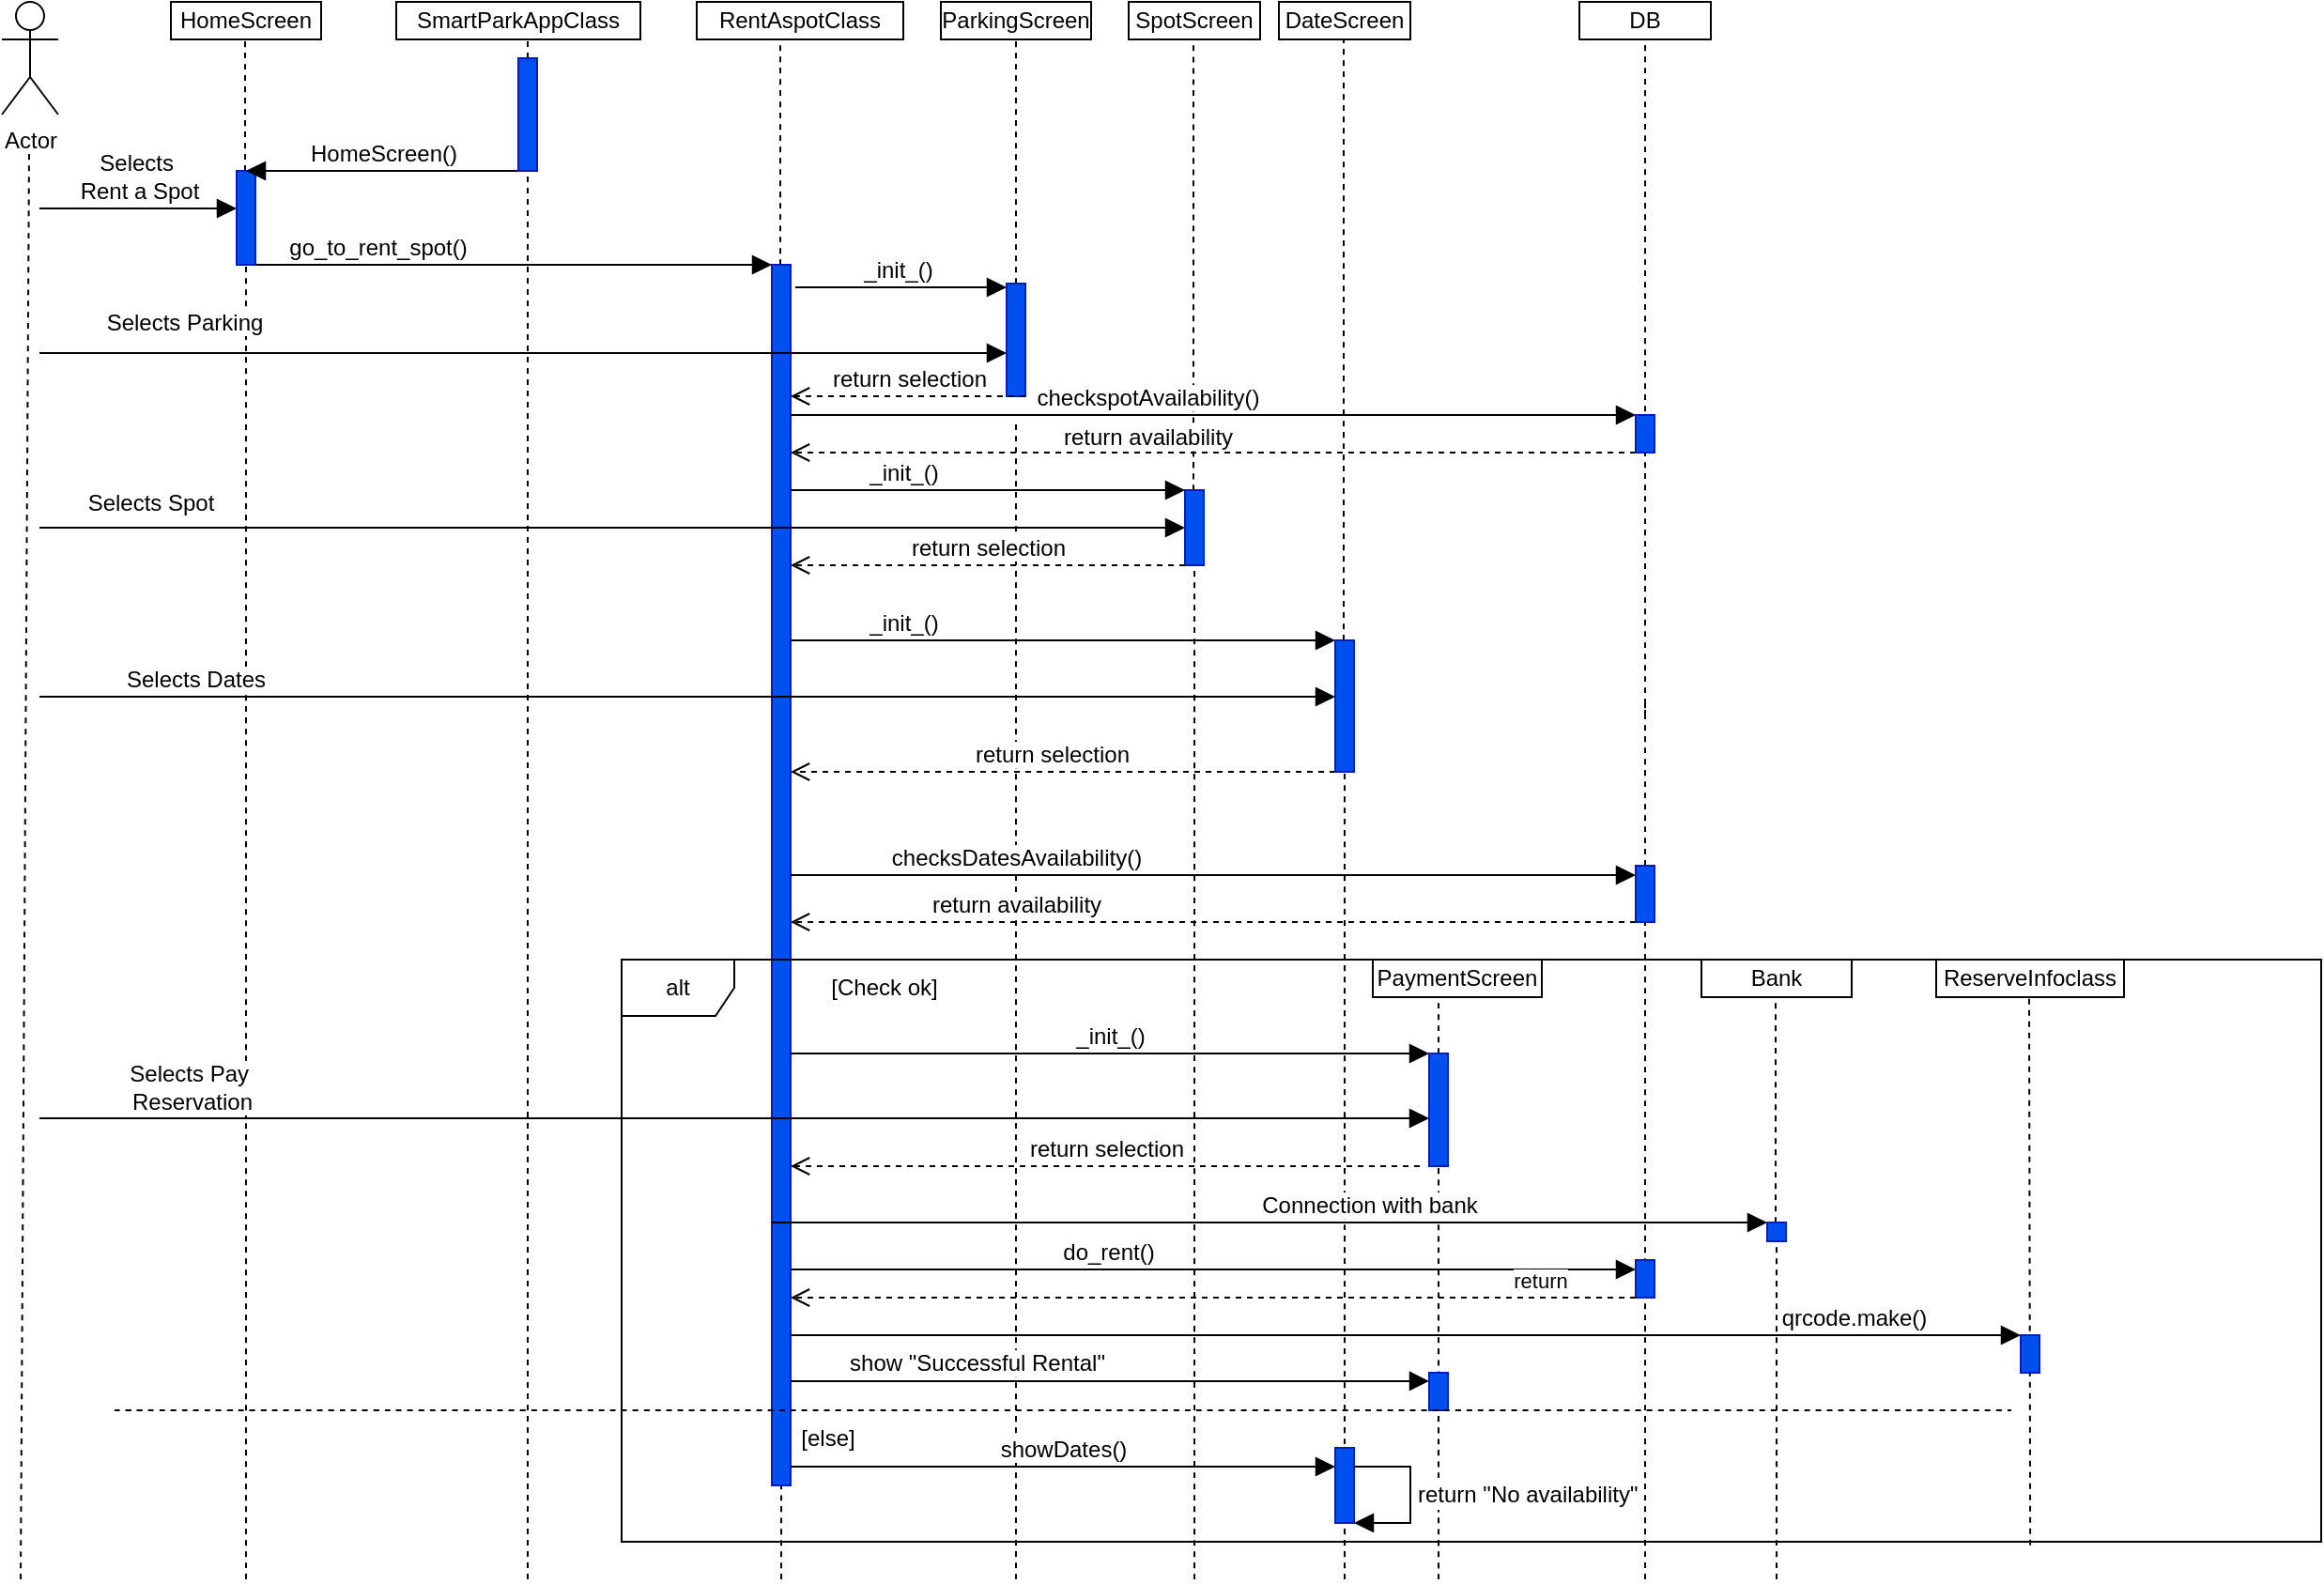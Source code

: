 <mxfile version="27.0.9">
  <diagram name="Page-1" id="2YBvvXClWsGukQMizWep">
    <mxGraphModel dx="1603" dy="872" grid="1" gridSize="10" guides="1" tooltips="1" connect="1" arrows="1" fold="1" page="1" pageScale="1" pageWidth="850" pageHeight="1100" math="0" shadow="0">
      <root>
        <mxCell id="0" />
        <mxCell id="1" parent="0" />
        <mxCell id="uf-ytKDiLAE-xItJyAtV-1" value="Actor" style="shape=umlActor;verticalLabelPosition=bottom;verticalAlign=top;html=1;outlineConnect=0;" parent="1" vertex="1">
          <mxGeometry x="40" y="40" width="30" height="60" as="geometry" />
        </mxCell>
        <mxCell id="uf-ytKDiLAE-xItJyAtV-2" value="HomeScreen" style="rounded=0;whiteSpace=wrap;html=1;" parent="1" vertex="1">
          <mxGeometry x="130" y="40" width="80" height="20" as="geometry" />
        </mxCell>
        <mxCell id="uf-ytKDiLAE-xItJyAtV-3" value="RentAspotClass" style="rounded=0;whiteSpace=wrap;html=1;" parent="1" vertex="1">
          <mxGeometry x="410" y="40" width="110" height="20" as="geometry" />
        </mxCell>
        <mxCell id="uf-ytKDiLAE-xItJyAtV-4" value="ParkingScreen" style="rounded=0;whiteSpace=wrap;html=1;" parent="1" vertex="1">
          <mxGeometry x="540" y="40" width="80" height="20" as="geometry" />
        </mxCell>
        <mxCell id="uf-ytKDiLAE-xItJyAtV-5" value="DateScreen" style="rounded=0;whiteSpace=wrap;html=1;" parent="1" vertex="1">
          <mxGeometry x="720" y="40" width="70" height="20" as="geometry" />
        </mxCell>
        <mxCell id="uf-ytKDiLAE-xItJyAtV-6" value="PaymentScreen" style="rounded=0;whiteSpace=wrap;html=1;" parent="1" vertex="1">
          <mxGeometry x="770" y="550" width="90" height="20" as="geometry" />
        </mxCell>
        <mxCell id="uf-ytKDiLAE-xItJyAtV-7" value="DB" style="rounded=0;whiteSpace=wrap;html=1;" parent="1" vertex="1">
          <mxGeometry x="880" y="40" width="70" height="20" as="geometry" />
        </mxCell>
        <mxCell id="uf-ytKDiLAE-xItJyAtV-8" value="" style="endArrow=none;dashed=1;html=1;rounded=0;fontSize=12;startSize=8;endSize=8;curved=1;entryX=0.5;entryY=1;entryDx=0;entryDy=0;" parent="1" target="uf-ytKDiLAE-xItJyAtV-7" edge="1">
          <mxGeometry width="50" height="50" relative="1" as="geometry">
            <mxPoint x="915" y="420" as="sourcePoint" />
            <mxPoint x="770" y="240" as="targetPoint" />
          </mxGeometry>
        </mxCell>
        <mxCell id="uf-ytKDiLAE-xItJyAtV-9" value="" style="endArrow=none;dashed=1;html=1;rounded=0;fontSize=12;startSize=8;endSize=8;curved=1;" parent="1" source="uf-ytKDiLAE-xItJyAtV-46" edge="1">
          <mxGeometry width="50" height="50" relative="1" as="geometry">
            <mxPoint x="755" y="830" as="sourcePoint" />
            <mxPoint x="754.5" y="60" as="targetPoint" />
          </mxGeometry>
        </mxCell>
        <mxCell id="uf-ytKDiLAE-xItJyAtV-10" value="" style="endArrow=none;dashed=1;html=1;rounded=0;fontSize=12;startSize=8;endSize=8;curved=1;entryX=0.5;entryY=1;entryDx=0;entryDy=0;" parent="1" target="uf-ytKDiLAE-xItJyAtV-4" edge="1">
          <mxGeometry width="50" height="50" relative="1" as="geometry">
            <mxPoint x="580" y="190" as="sourcePoint" />
            <mxPoint x="585" y="60" as="targetPoint" />
          </mxGeometry>
        </mxCell>
        <mxCell id="uf-ytKDiLAE-xItJyAtV-11" value="" style="endArrow=none;dashed=1;html=1;rounded=0;fontSize=12;startSize=8;endSize=8;curved=1;" parent="1" source="uf-ytKDiLAE-xItJyAtV-23" edge="1">
          <mxGeometry width="50" height="50" relative="1" as="geometry">
            <mxPoint x="454.5" y="590" as="sourcePoint" />
            <mxPoint x="454.5" y="60" as="targetPoint" />
          </mxGeometry>
        </mxCell>
        <mxCell id="uf-ytKDiLAE-xItJyAtV-12" value="" style="endArrow=none;dashed=1;html=1;rounded=0;fontSize=12;startSize=8;endSize=8;curved=1;" parent="1" source="uf-ytKDiLAE-xItJyAtV-16" edge="1">
          <mxGeometry width="50" height="50" relative="1" as="geometry">
            <mxPoint x="169.5" y="590" as="sourcePoint" />
            <mxPoint x="169.5" y="60" as="targetPoint" />
          </mxGeometry>
        </mxCell>
        <mxCell id="uf-ytKDiLAE-xItJyAtV-13" value="" style="endArrow=none;dashed=1;html=1;rounded=0;fontSize=12;startSize=8;endSize=8;curved=1;" parent="1" edge="1">
          <mxGeometry width="50" height="50" relative="1" as="geometry">
            <mxPoint x="50" y="880" as="sourcePoint" />
            <mxPoint x="54.5" y="120" as="targetPoint" />
          </mxGeometry>
        </mxCell>
        <mxCell id="uf-ytKDiLAE-xItJyAtV-14" value="Selects&amp;nbsp;&lt;div&gt;Rent a Spot&lt;/div&gt;" style="html=1;verticalAlign=bottom;endArrow=block;curved=0;rounded=0;fontSize=12;startSize=8;endSize=8;" parent="1" edge="1">
          <mxGeometry width="80" relative="1" as="geometry">
            <mxPoint x="60" y="150" as="sourcePoint" />
            <mxPoint x="165" y="150" as="targetPoint" />
          </mxGeometry>
        </mxCell>
        <mxCell id="uf-ytKDiLAE-xItJyAtV-15" value="" style="endArrow=none;dashed=1;html=1;rounded=0;fontSize=12;startSize=8;endSize=8;curved=1;" parent="1" target="uf-ytKDiLAE-xItJyAtV-16" edge="1">
          <mxGeometry width="50" height="50" relative="1" as="geometry">
            <mxPoint x="170" y="880" as="sourcePoint" />
            <mxPoint x="169.5" y="60" as="targetPoint" />
          </mxGeometry>
        </mxCell>
        <mxCell id="uf-ytKDiLAE-xItJyAtV-16" value="" style="html=1;points=[[0,0,0,0,5],[0,1,0,0,-5],[1,0,0,0,5],[1,1,0,0,-5]];perimeter=orthogonalPerimeter;outlineConnect=0;targetShapes=umlLifeline;portConstraint=eastwest;newEdgeStyle={&quot;curved&quot;:0,&quot;rounded&quot;:0};fillColor=#0050ef;fontColor=#ffffff;strokeColor=#001DBC;" parent="1" vertex="1">
          <mxGeometry x="165" y="130" width="10" height="50" as="geometry" />
        </mxCell>
        <mxCell id="uf-ytKDiLAE-xItJyAtV-17" value="" style="endArrow=none;dashed=1;html=1;rounded=0;fontSize=12;startSize=8;endSize=8;curved=1;" parent="1" edge="1">
          <mxGeometry width="50" height="50" relative="1" as="geometry">
            <mxPoint x="580" y="880" as="sourcePoint" />
            <mxPoint x="580" y="265" as="targetPoint" />
          </mxGeometry>
        </mxCell>
        <mxCell id="uf-ytKDiLAE-xItJyAtV-18" value="" style="html=1;points=[[0,0,0,0,5],[0,1,0,0,-5],[1,0,0,0,5],[1,1,0,0,-5]];perimeter=orthogonalPerimeter;outlineConnect=0;targetShapes=umlLifeline;portConstraint=eastwest;newEdgeStyle={&quot;curved&quot;:0,&quot;rounded&quot;:0};fillColor=#0050ef;fontColor=#ffffff;strokeColor=#001DBC;" parent="1" vertex="1">
          <mxGeometry x="575" y="190" width="10" height="60" as="geometry" />
        </mxCell>
        <mxCell id="uf-ytKDiLAE-xItJyAtV-19" value="" style="endArrow=none;dashed=1;html=1;rounded=0;fontSize=12;startSize=8;endSize=8;curved=1;" parent="1" source="uf-ytKDiLAE-xItJyAtV-37" edge="1">
          <mxGeometry width="50" height="50" relative="1" as="geometry">
            <mxPoint x="804.5" y="830" as="sourcePoint" />
            <mxPoint x="805" y="570" as="targetPoint" />
          </mxGeometry>
        </mxCell>
        <mxCell id="uf-ytKDiLAE-xItJyAtV-20" value="" style="endArrow=none;dashed=1;html=1;rounded=0;fontSize=12;startSize=8;endSize=8;curved=1;entryX=0.5;entryY=1;entryDx=0;entryDy=0;" parent="1" source="uf-ytKDiLAE-xItJyAtV-31" edge="1">
          <mxGeometry width="50" height="50" relative="1" as="geometry">
            <mxPoint x="915" y="590" as="sourcePoint" />
            <mxPoint x="915" y="410" as="targetPoint" />
          </mxGeometry>
        </mxCell>
        <mxCell id="uf-ytKDiLAE-xItJyAtV-21" value="_init_()" style="html=1;verticalAlign=bottom;endArrow=block;curved=0;rounded=0;fontSize=12;startSize=8;endSize=8;" parent="1" target="uf-ytKDiLAE-xItJyAtV-18" edge="1">
          <mxGeometry x="-0.04" width="80" relative="1" as="geometry">
            <mxPoint x="462.5" y="192" as="sourcePoint" />
            <mxPoint x="557.5" y="192" as="targetPoint" />
            <mxPoint as="offset" />
          </mxGeometry>
        </mxCell>
        <mxCell id="uf-ytKDiLAE-xItJyAtV-22" value="" style="endArrow=none;dashed=1;html=1;rounded=0;fontSize=12;startSize=8;endSize=8;curved=1;" parent="1" target="uf-ytKDiLAE-xItJyAtV-23" edge="1">
          <mxGeometry width="50" height="50" relative="1" as="geometry">
            <mxPoint x="455" y="880" as="sourcePoint" />
            <mxPoint x="454.5" y="60" as="targetPoint" />
          </mxGeometry>
        </mxCell>
        <mxCell id="uf-ytKDiLAE-xItJyAtV-23" value="" style="html=1;points=[[0,0,0,0,5],[0,1,0,0,-5],[1,0,0,0,5],[1,1,0,0,-5]];perimeter=orthogonalPerimeter;outlineConnect=0;targetShapes=umlLifeline;portConstraint=eastwest;newEdgeStyle={&quot;curved&quot;:0,&quot;rounded&quot;:0};fillColor=#0050ef;fontColor=#ffffff;strokeColor=#001DBC;" parent="1" vertex="1">
          <mxGeometry x="450" y="180" width="10" height="650" as="geometry" />
        </mxCell>
        <mxCell id="uf-ytKDiLAE-xItJyAtV-24" value="Selects Parking" style="html=1;verticalAlign=bottom;endArrow=block;curved=0;rounded=0;fontSize=12;startSize=8;endSize=8;" parent="1" target="uf-ytKDiLAE-xItJyAtV-18" edge="1">
          <mxGeometry x="-0.702" y="7" width="80" relative="1" as="geometry">
            <mxPoint x="60" y="227" as="sourcePoint" />
            <mxPoint x="140" y="227" as="targetPoint" />
            <mxPoint as="offset" />
          </mxGeometry>
        </mxCell>
        <mxCell id="uf-ytKDiLAE-xItJyAtV-25" value="return selection" style="html=1;verticalAlign=bottom;endArrow=open;dashed=1;endSize=8;curved=0;rounded=0;fontSize=12;" parent="1" edge="1">
          <mxGeometry relative="1" as="geometry">
            <mxPoint x="585" y="250" as="sourcePoint" />
            <mxPoint x="460" y="250" as="targetPoint" />
          </mxGeometry>
        </mxCell>
        <mxCell id="uf-ytKDiLAE-xItJyAtV-26" value="_init_()" style="html=1;verticalAlign=bottom;endArrow=block;curved=0;rounded=0;fontSize=12;startSize=8;endSize=8;" parent="1" edge="1">
          <mxGeometry x="-0.586" width="80" relative="1" as="geometry">
            <mxPoint x="460" y="380" as="sourcePoint" />
            <mxPoint x="750" y="380" as="targetPoint" />
            <mxPoint as="offset" />
          </mxGeometry>
        </mxCell>
        <mxCell id="uf-ytKDiLAE-xItJyAtV-27" value="Selects Dates" style="html=1;verticalAlign=bottom;endArrow=block;curved=0;rounded=0;fontSize=12;startSize=8;endSize=8;" parent="1" edge="1" target="uf-ytKDiLAE-xItJyAtV-46">
          <mxGeometry x="-0.76" width="80" relative="1" as="geometry">
            <mxPoint x="60" y="410" as="sourcePoint" />
            <mxPoint x="560" y="410" as="targetPoint" />
            <mxPoint as="offset" />
          </mxGeometry>
        </mxCell>
        <mxCell id="uf-ytKDiLAE-xItJyAtV-28" value="return selection" style="html=1;verticalAlign=bottom;endArrow=open;dashed=1;endSize=8;curved=0;rounded=0;fontSize=12;exitX=0;exitY=1;exitDx=0;exitDy=-5;exitPerimeter=0;" parent="1" edge="1">
          <mxGeometry x="0.043" relative="1" as="geometry">
            <mxPoint x="750" y="450" as="sourcePoint" />
            <mxPoint x="460" y="450" as="targetPoint" />
            <mxPoint as="offset" />
          </mxGeometry>
        </mxCell>
        <mxCell id="uf-ytKDiLAE-xItJyAtV-29" value="checksDatesAvailability()" style="html=1;verticalAlign=bottom;endArrow=block;curved=0;rounded=0;fontSize=12;startSize=8;endSize=8;" parent="1" source="uf-ytKDiLAE-xItJyAtV-23" target="uf-ytKDiLAE-xItJyAtV-31" edge="1">
          <mxGeometry x="-0.467" width="80" relative="1" as="geometry">
            <mxPoint x="460" y="440" as="sourcePoint" />
            <mxPoint x="870" y="440" as="targetPoint" />
            <mxPoint as="offset" />
          </mxGeometry>
        </mxCell>
        <mxCell id="uf-ytKDiLAE-xItJyAtV-30" value="" style="endArrow=none;dashed=1;html=1;rounded=0;fontSize=12;startSize=8;endSize=8;curved=1;entryX=0.5;entryY=1;entryDx=0;entryDy=0;" parent="1" target="uf-ytKDiLAE-xItJyAtV-31" edge="1">
          <mxGeometry width="50" height="50" relative="1" as="geometry">
            <mxPoint x="915" y="880" as="sourcePoint" />
            <mxPoint x="915" y="340" as="targetPoint" />
          </mxGeometry>
        </mxCell>
        <mxCell id="uf-ytKDiLAE-xItJyAtV-31" value="" style="html=1;points=[[0,0,0,0,5],[0,1,0,0,-5],[1,0,0,0,5],[1,1,0,0,-5]];perimeter=orthogonalPerimeter;outlineConnect=0;targetShapes=umlLifeline;portConstraint=eastwest;newEdgeStyle={&quot;curved&quot;:0,&quot;rounded&quot;:0};fillColor=#0050ef;fontColor=#ffffff;strokeColor=#001DBC;" parent="1" vertex="1">
          <mxGeometry x="910" y="500" width="10" height="30" as="geometry" />
        </mxCell>
        <mxCell id="uf-ytKDiLAE-xItJyAtV-32" value="return availability" style="html=1;verticalAlign=bottom;endArrow=open;dashed=1;endSize=8;curved=0;rounded=0;fontSize=12;exitX=0;exitY=1;exitDx=0;exitDy=-5;exitPerimeter=0;" parent="1" edge="1">
          <mxGeometry x="0.467" relative="1" as="geometry">
            <mxPoint x="910" y="530" as="sourcePoint" />
            <mxPoint x="460" y="530" as="targetPoint" />
            <mxPoint as="offset" />
          </mxGeometry>
        </mxCell>
        <mxCell id="uf-ytKDiLAE-xItJyAtV-33" value="alt" style="shape=umlFrame;whiteSpace=wrap;html=1;pointerEvents=0;" parent="1" vertex="1">
          <mxGeometry x="370" y="550" width="905" height="310" as="geometry" />
        </mxCell>
        <mxCell id="uf-ytKDiLAE-xItJyAtV-34" value="[Check ok]" style="text;html=1;align=center;verticalAlign=middle;whiteSpace=wrap;rounded=0;" parent="1" vertex="1">
          <mxGeometry x="480" y="550" width="60" height="30" as="geometry" />
        </mxCell>
        <mxCell id="uf-ytKDiLAE-xItJyAtV-35" value="_init_()" style="html=1;verticalAlign=bottom;endArrow=block;curved=0;rounded=0;fontSize=12;startSize=8;endSize=8;" parent="1" edge="1">
          <mxGeometry width="80" relative="1" as="geometry">
            <mxPoint x="460" y="600" as="sourcePoint" />
            <mxPoint x="800" y="600" as="targetPoint" />
          </mxGeometry>
        </mxCell>
        <mxCell id="uf-ytKDiLAE-xItJyAtV-36" value="" style="endArrow=none;dashed=1;html=1;rounded=0;fontSize=12;startSize=8;endSize=8;curved=1;" parent="1" target="uf-ytKDiLAE-xItJyAtV-37" edge="1">
          <mxGeometry width="50" height="50" relative="1" as="geometry">
            <mxPoint x="805" y="880" as="sourcePoint" />
            <mxPoint x="805" y="520" as="targetPoint" />
          </mxGeometry>
        </mxCell>
        <mxCell id="uf-ytKDiLAE-xItJyAtV-37" value="" style="html=1;points=[[0,0,0,0,5],[0,1,0,0,-5],[1,0,0,0,5],[1,1,0,0,-5]];perimeter=orthogonalPerimeter;outlineConnect=0;targetShapes=umlLifeline;portConstraint=eastwest;newEdgeStyle={&quot;curved&quot;:0,&quot;rounded&quot;:0};fillColor=#0050ef;fontColor=#ffffff;strokeColor=#001DBC;" parent="1" vertex="1">
          <mxGeometry x="800" y="600" width="10" height="60" as="geometry" />
        </mxCell>
        <mxCell id="uf-ytKDiLAE-xItJyAtV-38" value="Selects Pay&amp;nbsp;&lt;div&gt;Reservation&lt;/div&gt;" style="html=1;verticalAlign=bottom;endArrow=block;curved=0;rounded=0;fontSize=12;startSize=8;endSize=8;" parent="1" edge="1" target="uf-ytKDiLAE-xItJyAtV-37">
          <mxGeometry x="-0.782" width="80" relative="1" as="geometry">
            <mxPoint x="60" y="634.5" as="sourcePoint" />
            <mxPoint x="610" y="634.5" as="targetPoint" />
            <mxPoint as="offset" />
          </mxGeometry>
        </mxCell>
        <mxCell id="uf-ytKDiLAE-xItJyAtV-39" value="HomeScreen()" style="html=1;verticalAlign=bottom;endArrow=block;curved=0;rounded=0;fontSize=12;startSize=8;endSize=8;" parent="1" edge="1" source="tpl-StxJwWzlwoZiyHYm-4">
          <mxGeometry width="80" relative="1" as="geometry">
            <mxPoint x="260" y="130" as="sourcePoint" />
            <mxPoint x="170" y="130" as="targetPoint" />
          </mxGeometry>
        </mxCell>
        <mxCell id="uf-ytKDiLAE-xItJyAtV-40" value="go_to_rent_spot()" style="html=1;verticalAlign=bottom;endArrow=block;curved=0;rounded=0;fontSize=12;startSize=8;endSize=8;" parent="1" edge="1" target="uf-ytKDiLAE-xItJyAtV-23">
          <mxGeometry x="-0.527" width="80" relative="1" as="geometry">
            <mxPoint x="175" y="180" as="sourcePoint" />
            <mxPoint x="260" y="180" as="targetPoint" />
            <mxPoint as="offset" />
          </mxGeometry>
        </mxCell>
        <mxCell id="uf-ytKDiLAE-xItJyAtV-41" value="SpotScreen" style="rounded=0;whiteSpace=wrap;html=1;" parent="1" vertex="1">
          <mxGeometry x="640" y="40" width="70" height="20" as="geometry" />
        </mxCell>
        <mxCell id="uf-ytKDiLAE-xItJyAtV-42" value="" style="endArrow=none;dashed=1;html=1;rounded=0;fontSize=12;startSize=8;endSize=8;curved=1;" parent="1" source="uf-ytKDiLAE-xItJyAtV-44" edge="1">
          <mxGeometry width="50" height="50" relative="1" as="geometry">
            <mxPoint x="674.5" y="830" as="sourcePoint" />
            <mxPoint x="674.5" y="60" as="targetPoint" />
          </mxGeometry>
        </mxCell>
        <mxCell id="uf-ytKDiLAE-xItJyAtV-43" value="" style="endArrow=none;dashed=1;html=1;rounded=0;fontSize=12;startSize=8;endSize=8;curved=1;" parent="1" target="uf-ytKDiLAE-xItJyAtV-44" edge="1">
          <mxGeometry width="50" height="50" relative="1" as="geometry">
            <mxPoint x="675" y="880" as="sourcePoint" />
            <mxPoint x="674.5" y="60" as="targetPoint" />
          </mxGeometry>
        </mxCell>
        <mxCell id="uf-ytKDiLAE-xItJyAtV-44" value="" style="html=1;points=[[0,0,0,0,5],[0,1,0,0,-5],[1,0,0,0,5],[1,1,0,0,-5]];perimeter=orthogonalPerimeter;outlineConnect=0;targetShapes=umlLifeline;portConstraint=eastwest;newEdgeStyle={&quot;curved&quot;:0,&quot;rounded&quot;:0};fillColor=#0050ef;fontColor=#ffffff;strokeColor=#001DBC;" parent="1" vertex="1">
          <mxGeometry x="670" y="300" width="10" height="40" as="geometry" />
        </mxCell>
        <mxCell id="uf-ytKDiLAE-xItJyAtV-45" value="" style="endArrow=none;dashed=1;html=1;rounded=0;fontSize=12;startSize=8;endSize=8;curved=1;" parent="1" target="uf-ytKDiLAE-xItJyAtV-46" edge="1">
          <mxGeometry width="50" height="50" relative="1" as="geometry">
            <mxPoint x="755" y="880" as="sourcePoint" />
            <mxPoint x="754.5" y="60" as="targetPoint" />
          </mxGeometry>
        </mxCell>
        <mxCell id="uf-ytKDiLAE-xItJyAtV-46" value="" style="html=1;points=[[0,0,0,0,5],[0,1,0,0,-5],[1,0,0,0,5],[1,1,0,0,-5]];perimeter=orthogonalPerimeter;outlineConnect=0;targetShapes=umlLifeline;portConstraint=eastwest;newEdgeStyle={&quot;curved&quot;:0,&quot;rounded&quot;:0};fillColor=#0050ef;fontColor=#ffffff;strokeColor=#001DBC;" parent="1" vertex="1">
          <mxGeometry x="750" y="380" width="10" height="70" as="geometry" />
        </mxCell>
        <mxCell id="uf-ytKDiLAE-xItJyAtV-47" value="_init_()" style="html=1;verticalAlign=bottom;endArrow=block;curved=0;rounded=0;fontSize=12;startSize=8;endSize=8;" parent="1" edge="1">
          <mxGeometry x="-0.429" width="80" relative="1" as="geometry">
            <mxPoint x="460" y="300" as="sourcePoint" />
            <mxPoint x="670" y="300" as="targetPoint" />
            <mxPoint as="offset" />
          </mxGeometry>
        </mxCell>
        <mxCell id="uf-ytKDiLAE-xItJyAtV-48" value="Selects Spot" style="html=1;verticalAlign=bottom;endArrow=block;curved=0;rounded=0;fontSize=12;startSize=8;endSize=8;" parent="1" target="uf-ytKDiLAE-xItJyAtV-44" edge="1">
          <mxGeometry x="-0.809" y="5" width="80" relative="1" as="geometry">
            <mxPoint x="60" y="320" as="sourcePoint" />
            <mxPoint x="140" y="284.5" as="targetPoint" />
            <mxPoint y="1" as="offset" />
          </mxGeometry>
        </mxCell>
        <mxCell id="uf-ytKDiLAE-xItJyAtV-49" value="return selection" style="html=1;verticalAlign=bottom;endArrow=open;dashed=1;endSize=8;curved=0;rounded=0;fontSize=12;" parent="1" edge="1">
          <mxGeometry relative="1" as="geometry">
            <mxPoint x="670" y="340" as="sourcePoint" />
            <mxPoint x="460" y="340" as="targetPoint" />
          </mxGeometry>
        </mxCell>
        <mxCell id="uf-ytKDiLAE-xItJyAtV-50" value="checkspotAvailability()" style="html=1;verticalAlign=bottom;endArrow=block;curved=0;rounded=0;fontSize=12;startSize=8;endSize=8;" parent="1" edge="1">
          <mxGeometry x="-0.156" width="80" relative="1" as="geometry">
            <mxPoint x="460" y="260" as="sourcePoint" />
            <mxPoint x="910" y="260" as="targetPoint" />
            <mxPoint as="offset" />
          </mxGeometry>
        </mxCell>
        <mxCell id="uf-ytKDiLAE-xItJyAtV-51" value="return availability" style="html=1;verticalAlign=bottom;endArrow=open;dashed=1;endSize=8;curved=0;rounded=0;fontSize=12;" parent="1" edge="1">
          <mxGeometry x="0.156" y="1" relative="1" as="geometry">
            <mxPoint x="910" y="280" as="sourcePoint" />
            <mxPoint x="460" y="280" as="targetPoint" />
            <mxPoint as="offset" />
          </mxGeometry>
        </mxCell>
        <mxCell id="uf-ytKDiLAE-xItJyAtV-52" value="" style="html=1;points=[[0,0,0,0,5],[0,1,0,0,-5],[1,0,0,0,5],[1,1,0,0,-5]];perimeter=orthogonalPerimeter;outlineConnect=0;targetShapes=umlLifeline;portConstraint=eastwest;newEdgeStyle={&quot;curved&quot;:0,&quot;rounded&quot;:0};fillColor=#0050ef;fontColor=#ffffff;strokeColor=#001DBC;" parent="1" vertex="1">
          <mxGeometry x="910" y="260" width="10" height="20" as="geometry" />
        </mxCell>
        <mxCell id="uf-ytKDiLAE-xItJyAtV-53" value="Bank" style="rounded=0;whiteSpace=wrap;html=1;" parent="1" vertex="1">
          <mxGeometry x="945" y="550" width="80" height="20" as="geometry" />
        </mxCell>
        <mxCell id="uf-ytKDiLAE-xItJyAtV-54" value="" style="endArrow=none;dashed=1;html=1;rounded=0;fontSize=12;startSize=8;endSize=8;curved=1;" parent="1" source="uf-ytKDiLAE-xItJyAtV-60" edge="1">
          <mxGeometry width="50" height="50" relative="1" as="geometry">
            <mxPoint x="984.5" y="830" as="sourcePoint" />
            <mxPoint x="984.5" y="570" as="targetPoint" />
          </mxGeometry>
        </mxCell>
        <mxCell id="uf-ytKDiLAE-xItJyAtV-55" value="Connection with bank" style="html=1;verticalAlign=bottom;endArrow=block;curved=0;rounded=0;fontSize=12;startSize=8;endSize=8;" parent="1" edge="1">
          <mxGeometry x="0.2" width="80" relative="1" as="geometry">
            <mxPoint x="450" y="690" as="sourcePoint" />
            <mxPoint x="980" y="690" as="targetPoint" />
            <mxPoint as="offset" />
          </mxGeometry>
        </mxCell>
        <mxCell id="uf-ytKDiLAE-xItJyAtV-56" value="return selection" style="html=1;verticalAlign=bottom;endArrow=open;dashed=1;endSize=8;curved=0;rounded=0;fontSize=12;" parent="1" edge="1">
          <mxGeometry relative="1" as="geometry">
            <mxPoint x="795" y="660" as="sourcePoint" />
            <mxPoint x="460" y="660" as="targetPoint" />
          </mxGeometry>
        </mxCell>
        <mxCell id="uf-ytKDiLAE-xItJyAtV-57" value="show &quot;Successful Rental&quot;" style="html=1;verticalAlign=bottom;endArrow=block;curved=0;rounded=0;fontSize=12;startSize=8;endSize=8;" parent="1" edge="1">
          <mxGeometry x="-0.417" width="80" relative="1" as="geometry">
            <mxPoint x="460" y="774.47" as="sourcePoint" />
            <mxPoint x="800" y="774.47" as="targetPoint" />
            <mxPoint as="offset" />
          </mxGeometry>
        </mxCell>
        <mxCell id="uf-ytKDiLAE-xItJyAtV-58" value="" style="html=1;points=[[0,0,0,0,5],[0,1,0,0,-5],[1,0,0,0,5],[1,1,0,0,-5]];perimeter=orthogonalPerimeter;outlineConnect=0;targetShapes=umlLifeline;portConstraint=eastwest;newEdgeStyle={&quot;curved&quot;:0,&quot;rounded&quot;:0};fillColor=#0050ef;fontColor=#ffffff;strokeColor=#001DBC;" parent="1" vertex="1">
          <mxGeometry x="800" y="770" width="10" height="20" as="geometry" />
        </mxCell>
        <mxCell id="uf-ytKDiLAE-xItJyAtV-59" value="" style="endArrow=none;dashed=1;html=1;rounded=0;fontSize=12;startSize=8;endSize=8;curved=1;" parent="1" target="uf-ytKDiLAE-xItJyAtV-60" edge="1">
          <mxGeometry width="50" height="50" relative="1" as="geometry">
            <mxPoint x="985" y="880" as="sourcePoint" />
            <mxPoint x="984.5" y="570" as="targetPoint" />
          </mxGeometry>
        </mxCell>
        <mxCell id="uf-ytKDiLAE-xItJyAtV-60" value="" style="html=1;points=[[0,0,0,0,5],[0,1,0,0,-5],[1,0,0,0,5],[1,1,0,0,-5]];perimeter=orthogonalPerimeter;outlineConnect=0;targetShapes=umlLifeline;portConstraint=eastwest;newEdgeStyle={&quot;curved&quot;:0,&quot;rounded&quot;:0};fillColor=#0050ef;fontColor=#ffffff;strokeColor=#001DBC;" parent="1" vertex="1">
          <mxGeometry x="980" y="690" width="10" height="10" as="geometry" />
        </mxCell>
        <mxCell id="uf-ytKDiLAE-xItJyAtV-61" value="" style="endArrow=none;dashed=1;html=1;rounded=0;fontSize=12;startSize=8;endSize=8;curved=1;" parent="1" edge="1">
          <mxGeometry width="50" height="50" relative="1" as="geometry">
            <mxPoint x="100" y="790" as="sourcePoint" />
            <mxPoint x="1110" y="790" as="targetPoint" />
          </mxGeometry>
        </mxCell>
        <mxCell id="uf-ytKDiLAE-xItJyAtV-62" value="[else]" style="text;html=1;align=center;verticalAlign=middle;whiteSpace=wrap;rounded=0;" parent="1" vertex="1">
          <mxGeometry x="450" y="790" width="60" height="30" as="geometry" />
        </mxCell>
        <mxCell id="uf-ytKDiLAE-xItJyAtV-63" value="showDates()" style="html=1;verticalAlign=bottom;endArrow=block;curved=0;rounded=0;fontSize=12;startSize=8;endSize=8;" parent="1" edge="1">
          <mxGeometry width="80" relative="1" as="geometry">
            <mxPoint x="460" y="820" as="sourcePoint" />
            <mxPoint x="750" y="820" as="targetPoint" />
          </mxGeometry>
        </mxCell>
        <mxCell id="uf-ytKDiLAE-xItJyAtV-64" value="" style="html=1;points=[[0,0,0,0,5],[0,1,0,0,-5],[1,0,0,0,5],[1,1,0,0,-5]];perimeter=orthogonalPerimeter;outlineConnect=0;targetShapes=umlLifeline;portConstraint=eastwest;newEdgeStyle={&quot;curved&quot;:0,&quot;rounded&quot;:0};fillColor=#0050ef;fontColor=#ffffff;strokeColor=#001DBC;" parent="1" vertex="1">
          <mxGeometry x="750" y="810" width="10" height="40" as="geometry" />
        </mxCell>
        <mxCell id="uf-ytKDiLAE-xItJyAtV-65" value="return &quot;No availability&lt;span style=&quot;background-color: light-dark(#ffffff, var(--ge-dark-color, #121212)); color: light-dark(rgb(0, 0, 0), rgb(255, 255, 255));&quot;&gt;&quot;&lt;/span&gt;" style="html=1;align=left;spacingLeft=2;endArrow=block;rounded=0;edgeStyle=orthogonalEdgeStyle;curved=0;rounded=0;fontSize=12;startSize=8;endSize=8;" parent="1" target="uf-ytKDiLAE-xItJyAtV-64" edge="1">
          <mxGeometry relative="1" as="geometry">
            <mxPoint x="760" y="820" as="sourcePoint" />
            <Array as="points">
              <mxPoint x="790" y="820" />
              <mxPoint x="790" y="850" />
            </Array>
            <mxPoint x="765" y="850" as="targetPoint" />
          </mxGeometry>
        </mxCell>
        <mxCell id="uf-ytKDiLAE-xItJyAtV-66" value="" style="endArrow=none;dashed=1;html=1;rounded=0;fontSize=12;startSize=8;endSize=8;curved=1;exitX=0.857;exitY=1.006;exitDx=0;exitDy=0;exitPerimeter=0;" parent="1" edge="1">
          <mxGeometry width="50" height="50" relative="1" as="geometry">
            <mxPoint x="1120.085" y="861.86" as="sourcePoint" />
            <mxPoint x="1119.5" y="570" as="targetPoint" />
          </mxGeometry>
        </mxCell>
        <mxCell id="uf-ytKDiLAE-xItJyAtV-67" value="ReserveInfoclass" style="rounded=0;whiteSpace=wrap;html=1;" parent="1" vertex="1">
          <mxGeometry x="1070" y="550" width="100" height="20" as="geometry" />
        </mxCell>
        <mxCell id="uf-ytKDiLAE-xItJyAtV-68" value="qrcode.make()" style="html=1;verticalAlign=bottom;endArrow=block;curved=0;rounded=0;fontSize=12;startSize=8;endSize=8;" parent="1" target="uf-ytKDiLAE-xItJyAtV-69" edge="1">
          <mxGeometry x="0.727" width="80" relative="1" as="geometry">
            <mxPoint x="460" y="750" as="sourcePoint" />
            <mxPoint x="1110" y="750" as="targetPoint" />
            <mxPoint as="offset" />
          </mxGeometry>
        </mxCell>
        <mxCell id="uf-ytKDiLAE-xItJyAtV-69" value="" style="html=1;points=[[0,0,0,0,5],[0,1,0,0,-5],[1,0,0,0,5],[1,1,0,0,-5]];perimeter=orthogonalPerimeter;outlineConnect=0;targetShapes=umlLifeline;portConstraint=eastwest;newEdgeStyle={&quot;curved&quot;:0,&quot;rounded&quot;:0};fillColor=#0050ef;fontColor=#ffffff;strokeColor=#001DBC;" parent="1" vertex="1">
          <mxGeometry x="1115" y="750" width="10" height="20" as="geometry" />
        </mxCell>
        <mxCell id="uf-ytKDiLAE-xItJyAtV-70" value="do_rent()" style="html=1;verticalAlign=bottom;endArrow=block;curved=0;rounded=0;fontSize=12;startSize=8;endSize=8;entryX=0;entryY=0;entryDx=0;entryDy=5;entryPerimeter=0;" parent="1" source="uf-ytKDiLAE-xItJyAtV-23" target="uf-ytKDiLAE-xItJyAtV-71" edge="1">
          <mxGeometry x="-0.244" width="80" relative="1" as="geometry">
            <mxPoint x="715" y="730" as="sourcePoint" />
            <mxPoint x="520" y="710" as="targetPoint" />
            <mxPoint x="-1" as="offset" />
          </mxGeometry>
        </mxCell>
        <mxCell id="uf-ytKDiLAE-xItJyAtV-71" value="" style="html=1;points=[[0,0,0,0,5],[0,1,0,0,-5],[1,0,0,0,5],[1,1,0,0,-5]];perimeter=orthogonalPerimeter;outlineConnect=0;targetShapes=umlLifeline;portConstraint=eastwest;newEdgeStyle={&quot;curved&quot;:0,&quot;rounded&quot;:0};fillColor=#0050ef;fontColor=#ffffff;strokeColor=#001DBC;" parent="1" vertex="1">
          <mxGeometry x="910" y="710" width="10" height="20" as="geometry" />
        </mxCell>
        <mxCell id="tpl-StxJwWzlwoZiyHYm-1" value="SmartParkAppClass" style="html=1;whiteSpace=wrap;" vertex="1" parent="1">
          <mxGeometry x="250" y="40" width="130" height="20" as="geometry" />
        </mxCell>
        <mxCell id="tpl-StxJwWzlwoZiyHYm-2" value="" style="endArrow=none;dashed=1;html=1;rounded=0;" edge="1" parent="1" source="tpl-StxJwWzlwoZiyHYm-4">
          <mxGeometry width="50" height="50" relative="1" as="geometry">
            <mxPoint x="320" y="880" as="sourcePoint" />
            <mxPoint x="320" y="60" as="targetPoint" />
          </mxGeometry>
        </mxCell>
        <mxCell id="tpl-StxJwWzlwoZiyHYm-3" value="" style="endArrow=none;dashed=1;html=1;rounded=0;" edge="1" parent="1" target="tpl-StxJwWzlwoZiyHYm-4">
          <mxGeometry width="50" height="50" relative="1" as="geometry">
            <mxPoint x="320" y="880" as="sourcePoint" />
            <mxPoint x="320" y="60" as="targetPoint" />
          </mxGeometry>
        </mxCell>
        <mxCell id="tpl-StxJwWzlwoZiyHYm-4" value="" style="html=1;points=[[0,0,0,0,5],[0,1,0,0,-5],[1,0,0,0,5],[1,1,0,0,-5]];perimeter=orthogonalPerimeter;outlineConnect=0;targetShapes=umlLifeline;portConstraint=eastwest;newEdgeStyle={&quot;curved&quot;:0,&quot;rounded&quot;:0};fillColor=#0050ef;fontColor=#ffffff;strokeColor=#001DBC;" vertex="1" parent="1">
          <mxGeometry x="315" y="70" width="10" height="60" as="geometry" />
        </mxCell>
        <mxCell id="tpl-StxJwWzlwoZiyHYm-8" value="return" style="html=1;verticalAlign=bottom;endArrow=open;dashed=1;endSize=8;curved=0;rounded=0;" edge="1" parent="1" target="uf-ytKDiLAE-xItJyAtV-23">
          <mxGeometry x="-0.778" relative="1" as="geometry">
            <mxPoint x="910" y="730" as="sourcePoint" />
            <mxPoint x="830" y="730" as="targetPoint" />
            <mxPoint x="-1" as="offset" />
          </mxGeometry>
        </mxCell>
      </root>
    </mxGraphModel>
  </diagram>
</mxfile>
